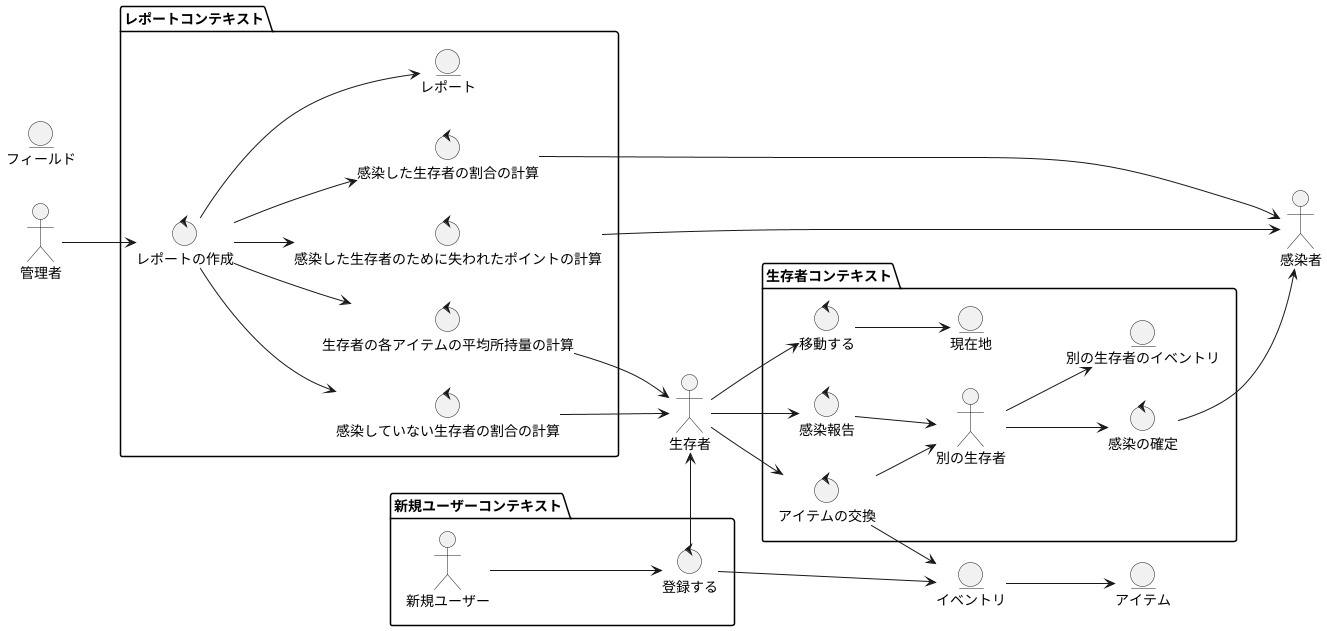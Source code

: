 @startuml robustness

left to right direction

actor 生存者
entity フィールド
entity イベントリ
entity アイテム
actor 感染者
actor 管理者

イベントリ --> アイテム

package "新規ユーザーコンテキスト"{
    control 登録する    
    actor 新規ユーザー
    
    新規ユーザー --> 登録する
    登録する --> イベントリ
    登録する -> 生存者
}

package "生存者コンテキスト"{
    control アイテムの交換
    control 感染報告
    control 移動する
    control 感染の確定
    
    entity 現在地
    entity 別の生存者のイベントリ    
    actor 別の生存者

    生存者 --> アイテムの交換
    アイテムの交換 --> イベントリ
    アイテムの交換 --> 別の生存者
    別の生存者 --> 別の生存者のイベントリ
    生存者 --> 移動する
    移動する --> 現在地
    生存者 --> 感染報告
    感染報告 --> 別の生存者
    別の生存者 --> 感染の確定
    感染の確定 --> 感染者
}

package "レポートコンテキスト"{

    control 感染した生存者の割合の計算
    control 感染していない生存者の割合の計算
    control 生存者の各アイテムの平均所持量の計算
    control 感染した生存者のために失われたポイントの計算
    control レポートの作成

    entity レポート
    
    actor 別の生存者

    管理者 --> レポートの作成
    レポートの作成 --> 感染した生存者の割合の計算    
    感染した生存者の割合の計算 --> 感染者
    レポートの作成 --> 感染していない生存者の割合の計算
    感染していない生存者の割合の計算 --> 生存者
    レポートの作成 --> 生存者の各アイテムの平均所持量の計算
    生存者の各アイテムの平均所持量の計算 --> 生存者
    レポートの作成 --> 感染した生存者のために失われたポイントの計算
    感染した生存者のために失われたポイントの計算 --> 感染者
    レポートの作成 --> レポート
}

@enduml